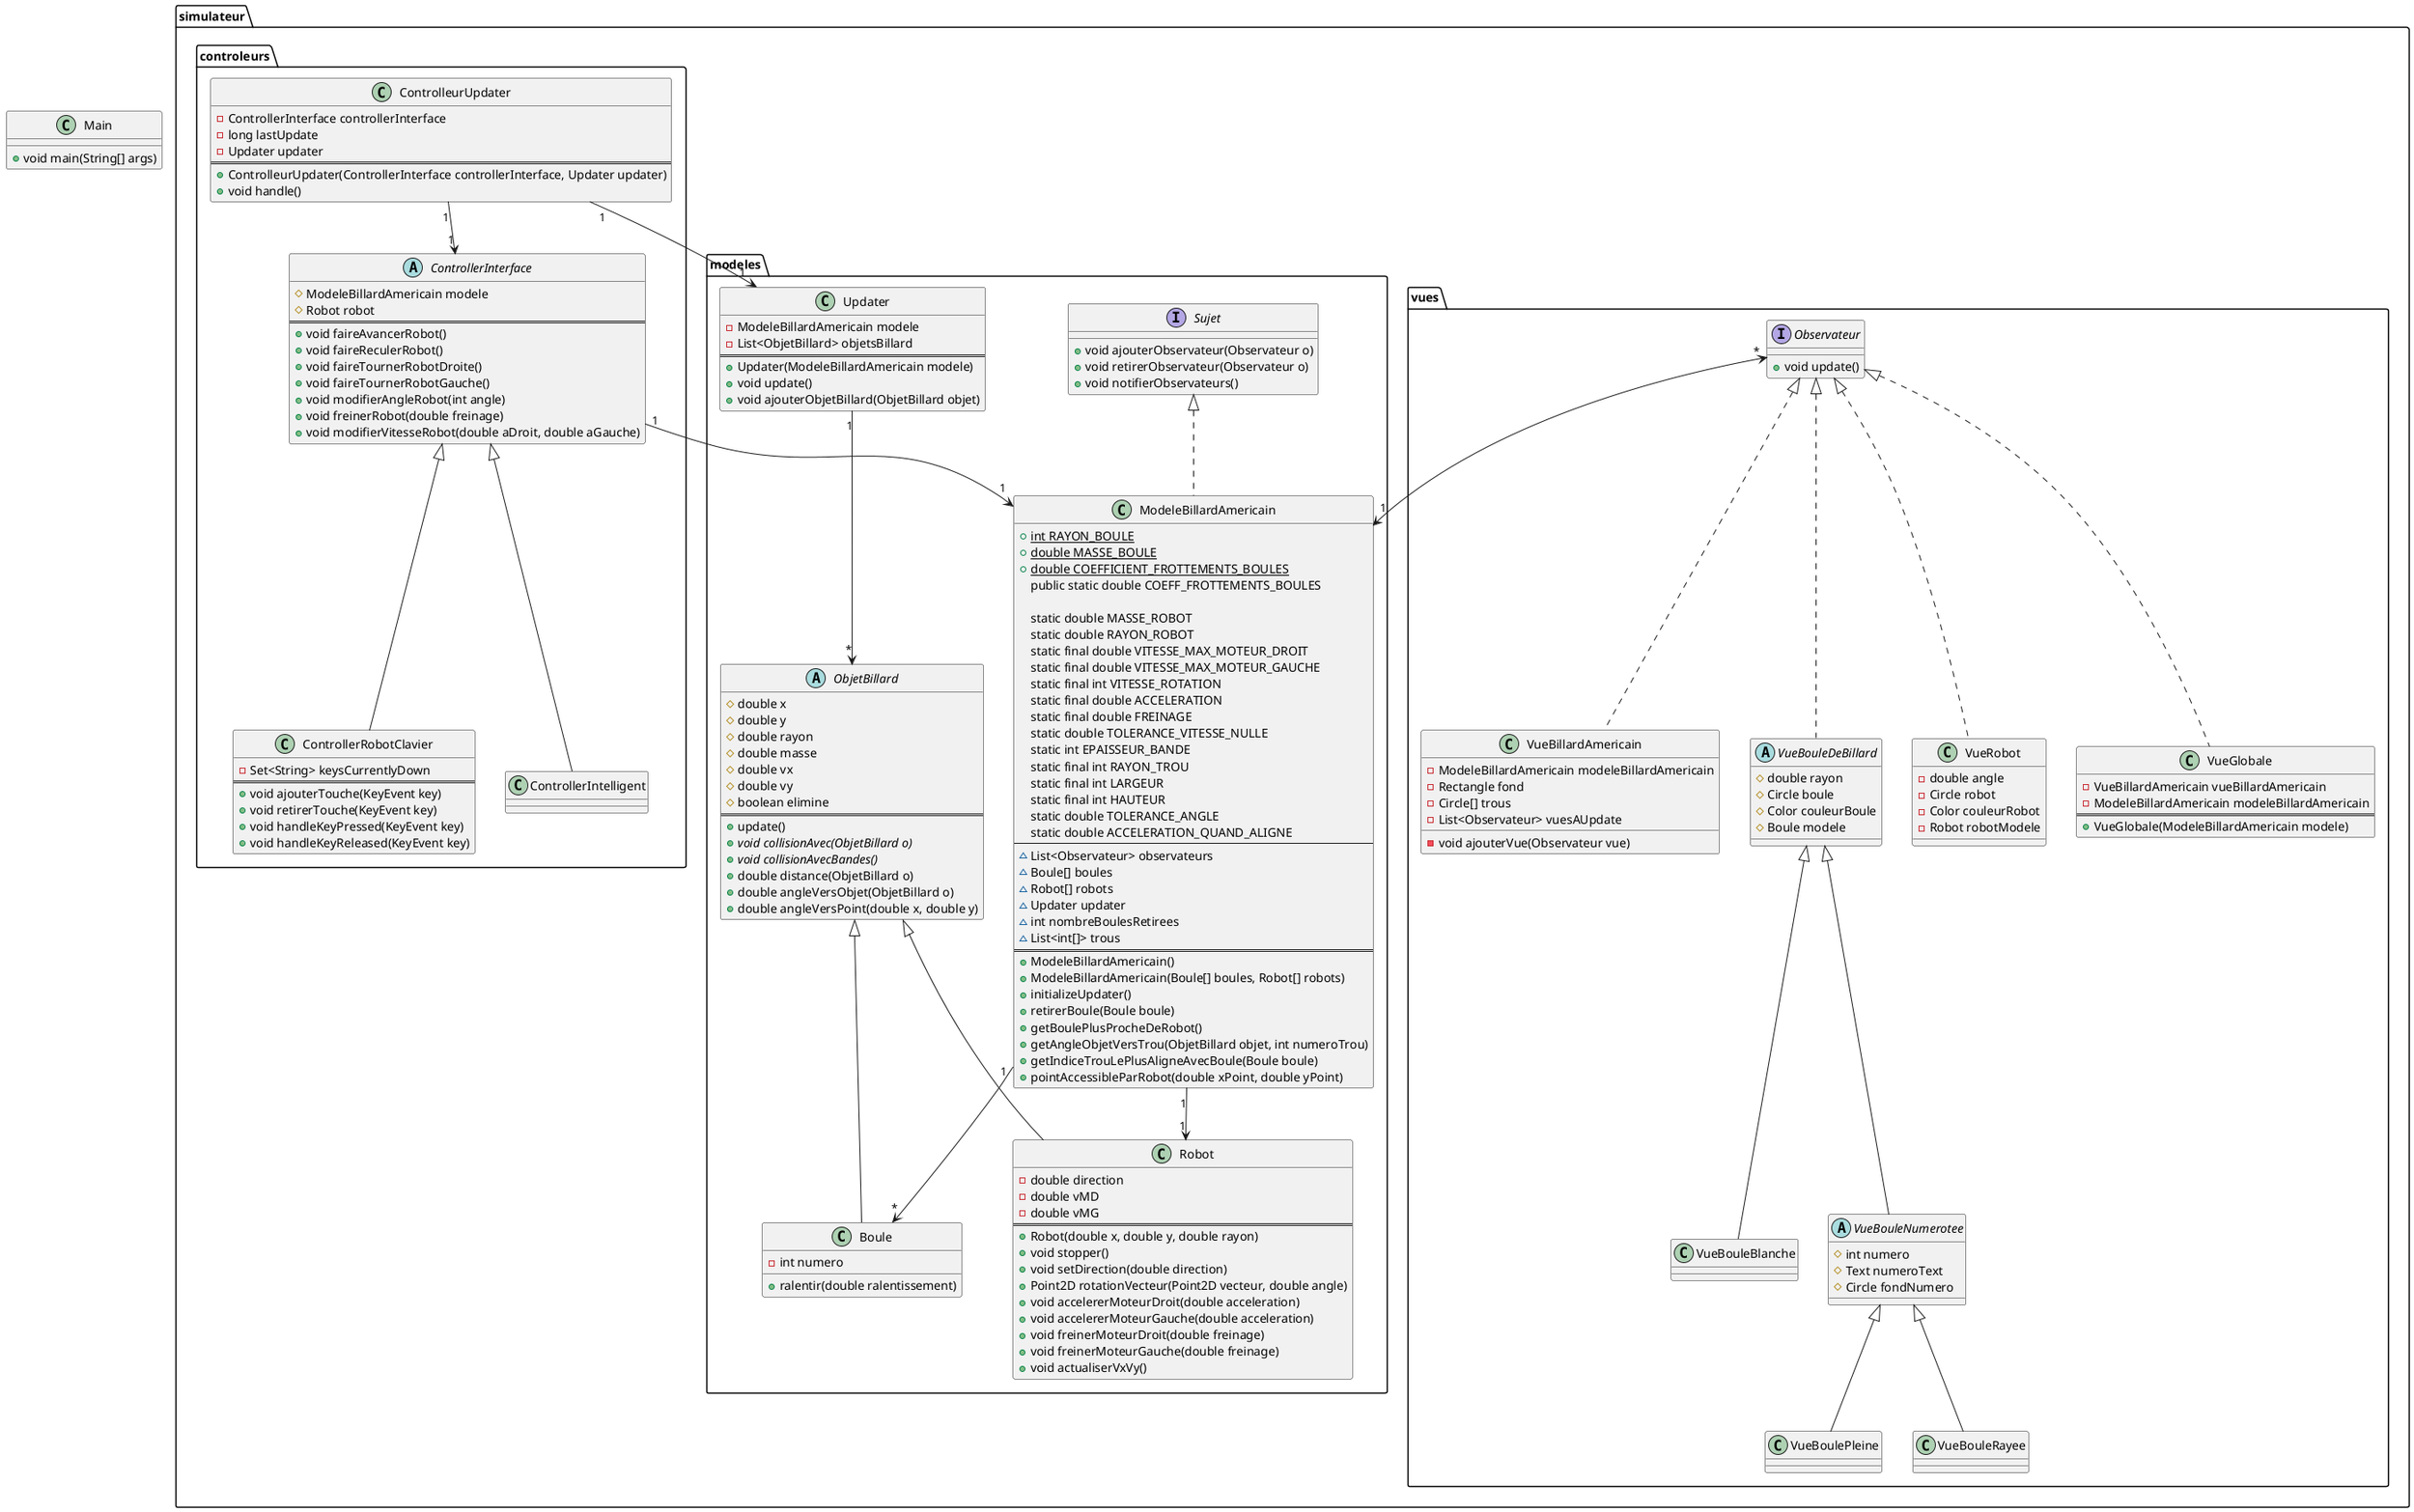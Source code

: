 @startuml
'https://plantuml.com/class-diagram

package simulateur{
    package modeles {
        interface Sujet{
            +void ajouterObservateur(Observateur o)
            +void retirerObservateur(Observateur o)
            +void notifierObservateurs()
        }

        class ModeleBillardAmericain {
                    +{static} int RAYON_BOULE
                    +{static} double MASSE_BOULE
                    +{static} double COEFFICIENT_FROTTEMENTS_BOULES
                    public static double COEFF_FROTTEMENTS_BOULES

                    static double MASSE_ROBOT
                    static double RAYON_ROBOT
                    static final double VITESSE_MAX_MOTEUR_DROIT
                    static final double VITESSE_MAX_MOTEUR_GAUCHE
                    static final int VITESSE_ROTATION
                    static final double ACCELERATION
                    static final double FREINAGE
                    static double TOLERANCE_VITESSE_NULLE
                    static int EPAISSEUR_BANDE
                    static final int RAYON_TROU
                    static final int LARGEUR
                    static final int HAUTEUR
                    static double TOLERANCE_ANGLE
                    static double ACCELERATION_QUAND_ALIGNE
                    --
                    ~List<Observateur> observateurs
                    ~Boule[] boules
                    ~Robot[] robots
                    ~Updater updater
                    ~int nombreBoulesRetirees
                    ~List<int[]> trous
                    ==
                    +ModeleBillardAmericain()
                    +ModeleBillardAmericain(Boule[] boules, Robot[] robots)
                    +initializeUpdater()
                    +retirerBoule(Boule boule)
                    +getBoulePlusProcheDeRobot()
                    +getAngleObjetVersTrou(ObjetBillard objet, int numeroTrou)
                    +getIndiceTrouLePlusAligneAvecBoule(Boule boule)
                    +pointAccessibleParRobot(double xPoint, double yPoint)
        }

        abstract class ObjetBillard{
            #double x
            #double y
            #double rayon
            #double masse
            #double vx
            #double vy
            #boolean elimine
            ==
            +update()
            +{abstract}void collisionAvec(ObjetBillard o)
            +{abstract}void collisionAvecBandes()
            +double distance(ObjetBillard o)
            +double angleVersObjet(ObjetBillard o)
            +double angleVersPoint(double x, double y)
        }

        class Boule{
            -int numero
            +ralentir(double ralentissement)
        }

        class Robot{
            -double direction
            -double vMD
            -double vMG
            ==
            +Robot(double x, double y, double rayon)
            +void stopper()
            +void setDirection(double direction)
            +Point2D rotationVecteur(Point2D vecteur, double angle)
            +void accelererMoteurDroit(double acceleration)
            +void accelererMoteurGauche(double acceleration)
            +void freinerMoteurDroit(double freinage)
            +void freinerMoteurGauche(double freinage)
            +void actualiserVxVy()
        }
        class Updater{
            -ModeleBillardAmericain modele
            -List<ObjetBillard> objetsBillard
            ==
            +Updater(ModeleBillardAmericain modele)
            +void update()
            +void ajouterObjetBillard(ObjetBillard objet)
        }
    }
    Updater "1" --> "*" ObjetBillard

    ObjetBillard <|-- Boule
    ObjetBillard <|-- Robot

    ModeleBillardAmericain "1" --> "1" Robot
    ModeleBillardAmericain "1" --> "*" Boule

    package vues {
        interface Observateur{
            +void update()
        }
        class VueBillardAmericain{
            -ModeleBillardAmericain modeleBillardAmericain
            -Rectangle fond
            -Circle[] trous
            -List<Observateur> vuesAUpdate
            -void ajouterVue(Observateur vue)
        }
        abstract class VueBouleDeBillard{
            #double rayon
            #Circle boule
            #Color couleurBoule
            #Boule modele
        }
        class VueBouleBlanche
        abstract class VueBouleNumerotee{
            #int numero
            #Text numeroText
            #Circle fondNumero
        }
        class VueBoulePleine
        class VueBouleRayee
        class VueRobot{
            -double angle
            -Circle robot
            -Color couleurRobot
            -Robot robotModele
        }
        class VueGlobale{
            -VueBillardAmericain vueBillardAmericain
            -ModeleBillardAmericain modeleBillardAmericain
            ==
            +VueGlobale(ModeleBillardAmericain modele)
        }
    }

    VueBouleNumerotee <|-- VueBoulePleine
    VueBouleNumerotee <|-- VueBouleRayee
    VueBouleDeBillard <|-- VueBouleBlanche
    VueBouleDeBillard <|-- VueBouleNumerotee

    Observateur "*" <--> "1" ModeleBillardAmericain


    Observateur <|.. VueBillardAmericain
    Observateur <|.. VueBouleDeBillard
    Observateur <|.. VueRobot
    Observateur <|.. VueGlobale

    package controleurs {
        abstract class ControllerInterface{
            #ModeleBillardAmericain modele
            #Robot robot
            ==
            +void faireAvancerRobot()
            +void faireReculerRobot()
            +void faireTournerRobotDroite()
            +void faireTournerRobotGauche()
            +void modifierAngleRobot(int angle)
            +void freinerRobot(double freinage)
            +void modifierVitesseRobot(double aDroit, double aGauche)
        }
        class ControllerRobotClavier {
            -Set<String> keysCurrentlyDown
            ==
            +void ajouterTouche(KeyEvent key)
            +void retirerTouche(KeyEvent key)
            +void handleKeyPressed(KeyEvent key)
            +void handleKeyReleased(KeyEvent key)
        }
        class ControllerIntelligent
        class ControlleurUpdater{
            -ControllerInterface controllerInterface
            -long lastUpdate
            -Updater updater
            ==
            +ControlleurUpdater(ControllerInterface controllerInterface, Updater updater)
            +void handle()
        }
    }
    ControlleurUpdater "1" --> "1" ControllerInterface
    ControlleurUpdater "1" --> "1" Updater
    ControllerInterface "1" --> "1" ModeleBillardAmericain

    Sujet <|.. ModeleBillardAmericain
    ControllerInterface <|-- ControllerRobotClavier
    ControllerInterface <|-- ControllerIntelligent
}


class Main{
    +void main(String[] args)
}


@enduml